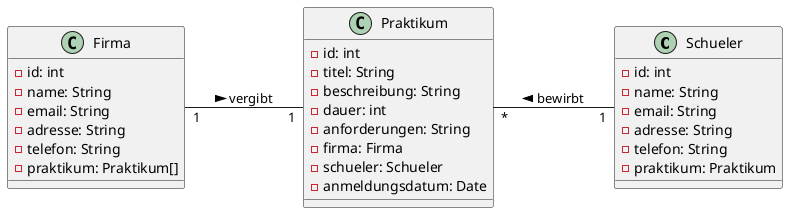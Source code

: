 @startuml
left to right direction

class Schueler {
    -id: int
    -name: String
    -email: String
    -adresse: String
    -telefon: String
    -praktikum: Praktikum
}

class Firma {
    -id: int
    -name: String
    -email: String
    -adresse: String
    -telefon: String
    -praktikum: Praktikum[]
}

class Praktikum {
    -id: int
    -titel: String
    -beschreibung: String
    -dauer: int
    -anforderungen: String
    -firma: Firma
    -schueler: Schueler
    -anmeldungsdatum: Date
}

Praktikum "*" -- "1" Schueler : < bewirbt
Firma "1" -- "1" Praktikum : > vergibt
@enduml